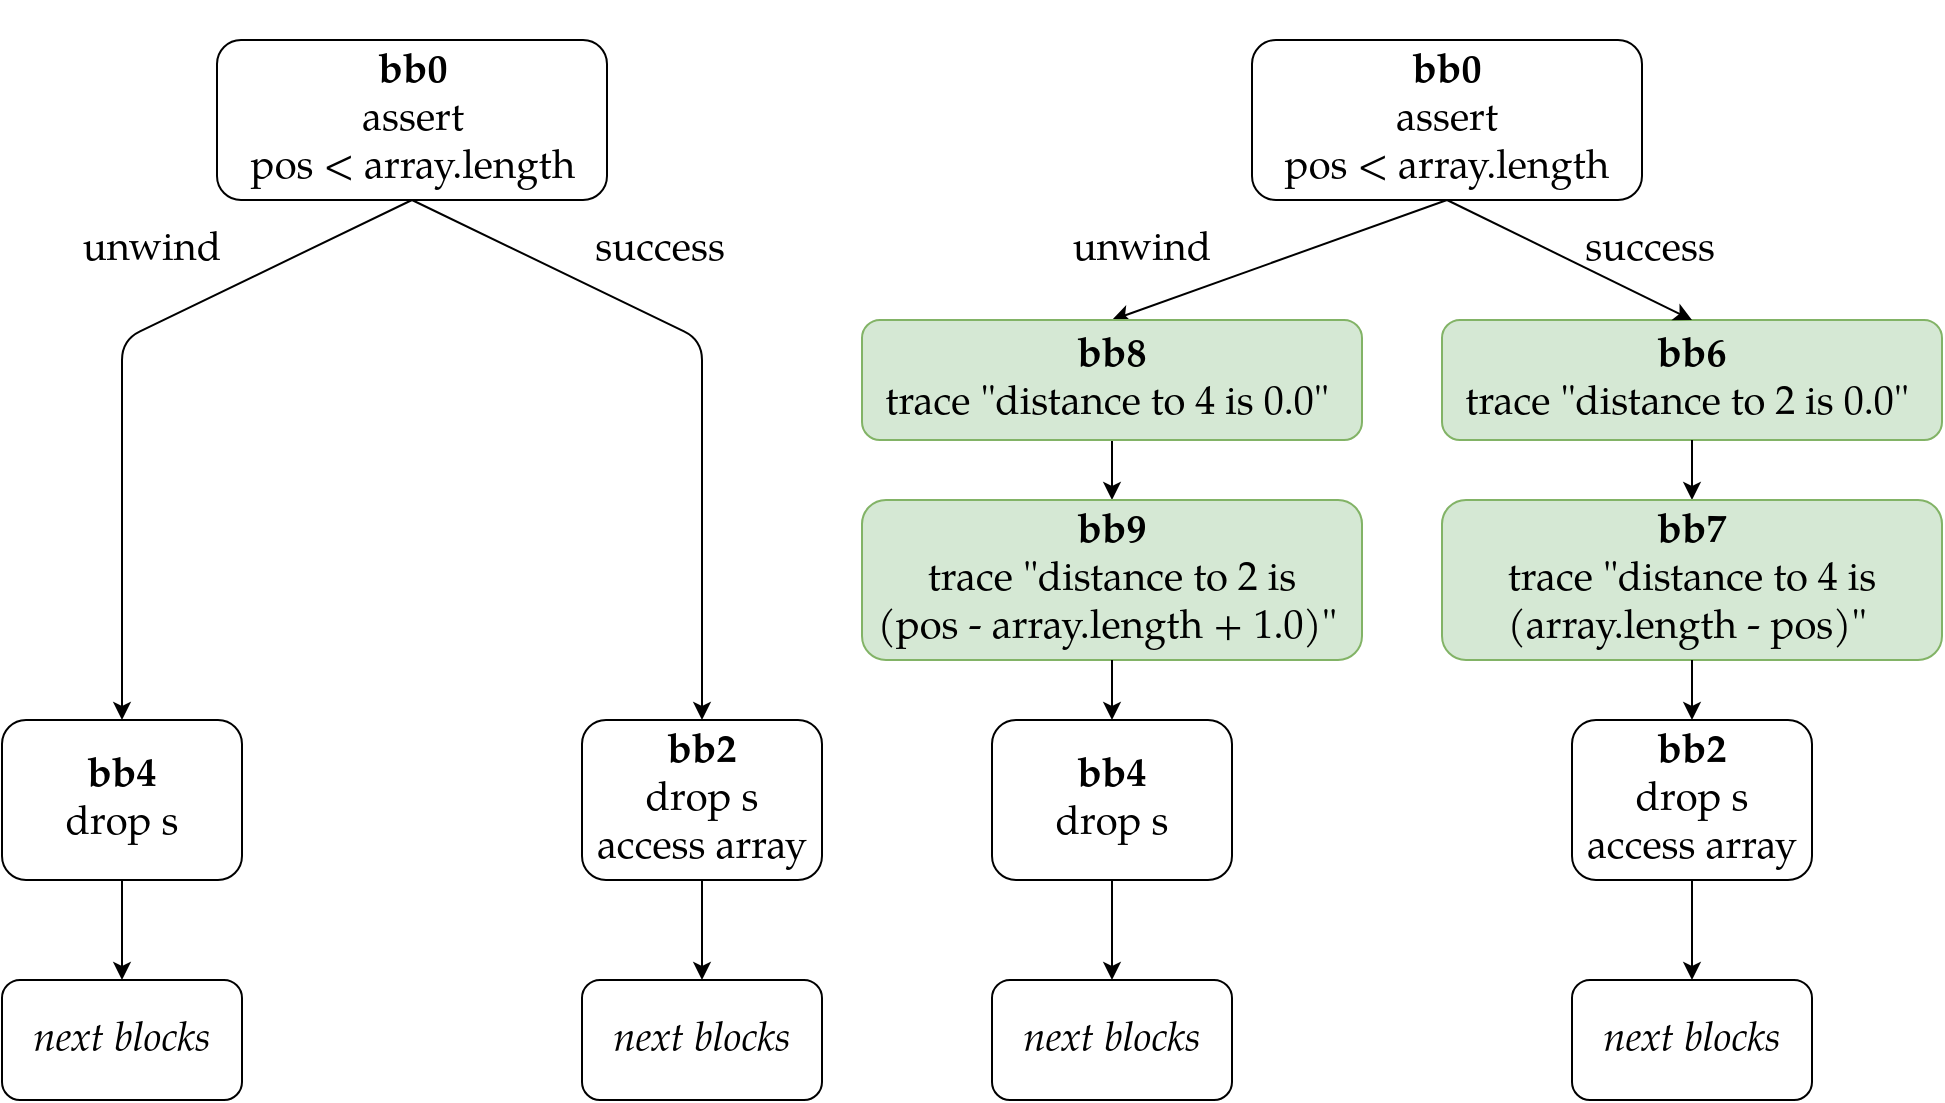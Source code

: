 <mxfile version="16.5.1" type="device"><diagram id="mtKesNsxuVSY4DAXMG3T" name="Page-1"><mxGraphModel dx="1933" dy="997" grid="1" gridSize="10" guides="1" tooltips="1" connect="1" arrows="1" fold="1" page="1" pageScale="1" pageWidth="827" pageHeight="1169" math="0" shadow="0"><root><mxCell id="0"/><mxCell id="1" parent="0"/><mxCell id="v6j9mXJMksomTZe7uBYo-1" value="&lt;font style=&quot;font-size: 20px;&quot;&gt;&lt;b style=&quot;font-size: 20px;&quot;&gt;bb0&lt;/b&gt;&lt;br style=&quot;font-size: 20px;&quot;&gt;assert &lt;br style=&quot;font-size: 20px;&quot;&gt;pos &amp;lt; array.length&lt;br style=&quot;font-size: 20px;&quot;&gt;&lt;/font&gt;" style="rounded=1;whiteSpace=wrap;html=1;fontSize=20;fontFamily=TeX Gyre Pagella;" parent="1" vertex="1"><mxGeometry x="185" y="140" width="195" height="80" as="geometry"/></mxCell><mxCell id="v6j9mXJMksomTZe7uBYo-3" value="" style="endArrow=classic;html=1;rounded=0;fontSize=20;exitX=0.5;exitY=1;exitDx=0;exitDy=0;entryX=0.5;entryY=0;entryDx=0;entryDy=0;fontFamily=TeX Gyre Pagella;" parent="1" source="v6j9mXJMksomTZe7uBYo-1" target="v6j9mXJMksomTZe7uBYo-17" edge="1"><mxGeometry width="50" height="50" relative="1" as="geometry"><mxPoint x="140" y="440" as="sourcePoint"/><mxPoint x="135" y="320" as="targetPoint"/></mxGeometry></mxCell><mxCell id="v6j9mXJMksomTZe7uBYo-4" value="&lt;font style=&quot;font-size: 20px;&quot;&gt;&lt;b style=&quot;font-size: 20px;&quot;&gt;bb6&lt;/b&gt;&lt;br style=&quot;font-size: 20px;&quot;&gt;trace &quot;distance to 2 is 0.0&quot;&amp;nbsp;&lt;br style=&quot;font-size: 20px;&quot;&gt;&lt;/font&gt;" style="rounded=1;whiteSpace=wrap;html=1;fillColor=#d5e8d4;strokeColor=#82b366;fontSize=20;fontFamily=TeX Gyre Pagella;" parent="1" vertex="1"><mxGeometry x="280" y="280" width="250" height="60" as="geometry"/></mxCell><mxCell id="v6j9mXJMksomTZe7uBYo-5" value="" style="endArrow=classic;html=1;rounded=0;fontSize=20;exitX=0.5;exitY=1;exitDx=0;exitDy=0;entryX=0.5;entryY=0;entryDx=0;entryDy=0;fontFamily=TeX Gyre Pagella;" parent="1" source="v6j9mXJMksomTZe7uBYo-1" target="v6j9mXJMksomTZe7uBYo-4" edge="1"><mxGeometry width="50" height="50" relative="1" as="geometry"><mxPoint x="380" y="390" as="sourcePoint"/><mxPoint x="430" y="340" as="targetPoint"/></mxGeometry></mxCell><mxCell id="v6j9mXJMksomTZe7uBYo-6" value="success" style="text;html=1;strokeColor=none;fillColor=none;align=center;verticalAlign=middle;whiteSpace=wrap;rounded=0;fontSize=20;fontFamily=TeX Gyre Pagella;" parent="1" vertex="1"><mxGeometry x="354" y="230" width="60" height="30" as="geometry"/></mxCell><mxCell id="v6j9mXJMksomTZe7uBYo-7" value="unwind" style="text;html=1;strokeColor=none;fillColor=none;align=center;verticalAlign=middle;whiteSpace=wrap;rounded=0;fontSize=20;fontFamily=TeX Gyre Pagella;" parent="1" vertex="1"><mxGeometry x="100" y="230" width="60" height="30" as="geometry"/></mxCell><mxCell id="v6j9mXJMksomTZe7uBYo-8" value="&lt;font style=&quot;font-size: 20px;&quot;&gt;&lt;b style=&quot;font-size: 20px;&quot;&gt;bb4&lt;/b&gt;&lt;br style=&quot;font-size: 20px;&quot;&gt;drop s&lt;br style=&quot;font-size: 20px;&quot;&gt;&lt;/font&gt;" style="rounded=1;whiteSpace=wrap;html=1;fontSize=20;fontFamily=TeX Gyre Pagella;" parent="1" vertex="1"><mxGeometry x="55" y="480" width="120" height="80" as="geometry"/></mxCell><mxCell id="v6j9mXJMksomTZe7uBYo-9" value="&lt;font style=&quot;font-size: 20px;&quot;&gt;&lt;b style=&quot;font-size: 20px;&quot;&gt;bb2&lt;/b&gt;&lt;br style=&quot;font-size: 20px;&quot;&gt;drop s&lt;br style=&quot;font-size: 20px;&quot;&gt;access array&lt;br style=&quot;font-size: 20px;&quot;&gt;&lt;/font&gt;" style="rounded=1;whiteSpace=wrap;html=1;fontSize=20;fontFamily=TeX Gyre Pagella;" parent="1" vertex="1"><mxGeometry x="345" y="480" width="120" height="80" as="geometry"/></mxCell><mxCell id="v6j9mXJMksomTZe7uBYo-12" value="&lt;font style=&quot;font-size: 20px;&quot;&gt;&lt;i style=&quot;font-size: 20px;&quot;&gt;next blocks&lt;/i&gt;&lt;br style=&quot;font-size: 20px;&quot;&gt;&lt;/font&gt;" style="rounded=1;whiteSpace=wrap;html=1;fontSize=20;fontFamily=TeX Gyre Pagella;" parent="1" vertex="1"><mxGeometry x="55" y="610" width="120" height="60" as="geometry"/></mxCell><mxCell id="v6j9mXJMksomTZe7uBYo-13" value="" style="endArrow=classic;html=1;rounded=0;fontSize=20;exitX=0.5;exitY=1;exitDx=0;exitDy=0;entryX=0.5;entryY=0;entryDx=0;entryDy=0;fontFamily=TeX Gyre Pagella;" parent="1" source="v6j9mXJMksomTZe7uBYo-17" target="v6j9mXJMksomTZe7uBYo-18" edge="1"><mxGeometry width="50" height="50" relative="1" as="geometry"><mxPoint x="135" y="380" as="sourcePoint"/><mxPoint x="135" y="450" as="targetPoint"/></mxGeometry></mxCell><mxCell id="v6j9mXJMksomTZe7uBYo-14" value="" style="endArrow=classic;html=1;rounded=0;fontSize=20;exitX=0.5;exitY=1;exitDx=0;exitDy=0;entryX=0.5;entryY=0;entryDx=0;entryDy=0;fontFamily=TeX Gyre Pagella;" parent="1" source="v6j9mXJMksomTZe7uBYo-4" target="v6j9mXJMksomTZe7uBYo-16" edge="1"><mxGeometry width="50" height="50" relative="1" as="geometry"><mxPoint x="580" y="530" as="sourcePoint"/><mxPoint x="420" y="450" as="targetPoint"/></mxGeometry></mxCell><mxCell id="v6j9mXJMksomTZe7uBYo-16" value="&lt;font style=&quot;font-size: 20px;&quot;&gt;&lt;b style=&quot;font-size: 20px;&quot;&gt;bb7&lt;/b&gt;&lt;br style=&quot;font-size: 20px;&quot;&gt;trace &quot;distance to 4 is &lt;br style=&quot;font-size: 20px;&quot;&gt;(array.length - pos)&quot;&amp;nbsp;&lt;br style=&quot;font-size: 20px;&quot;&gt;&lt;/font&gt;" style="rounded=1;whiteSpace=wrap;html=1;fillColor=#d5e8d4;strokeColor=#82b366;fontSize=20;fontFamily=TeX Gyre Pagella;" parent="1" vertex="1"><mxGeometry x="280" y="370" width="250" height="80" as="geometry"/></mxCell><mxCell id="v6j9mXJMksomTZe7uBYo-17" value="&lt;font style=&quot;font-size: 20px;&quot;&gt;&lt;b style=&quot;font-size: 20px;&quot;&gt;bb8&lt;/b&gt;&lt;br style=&quot;font-size: 20px;&quot;&gt;trace &quot;distance to 4 is 0.0&quot;&amp;nbsp;&lt;br style=&quot;font-size: 20px;&quot;&gt;&lt;/font&gt;" style="rounded=1;whiteSpace=wrap;html=1;fillColor=#d5e8d4;strokeColor=#82b366;fontSize=20;fontFamily=TeX Gyre Pagella;" parent="1" vertex="1"><mxGeometry x="-10" y="280" width="250" height="60" as="geometry"/></mxCell><mxCell id="v6j9mXJMksomTZe7uBYo-18" value="&lt;font style=&quot;font-size: 20px;&quot;&gt;&lt;b style=&quot;font-size: 20px;&quot;&gt;bb9&lt;/b&gt;&lt;br style=&quot;font-size: 20px;&quot;&gt;trace &quot;distance to 2 is &lt;br style=&quot;font-size: 20px;&quot;&gt;(pos - array.length + 1.0)&quot;&amp;nbsp;&lt;br style=&quot;font-size: 20px;&quot;&gt;&lt;/font&gt;" style="rounded=1;whiteSpace=wrap;html=1;fillColor=#d5e8d4;strokeColor=#82b366;fontSize=20;fontFamily=TeX Gyre Pagella;" parent="1" vertex="1"><mxGeometry x="-10" y="370" width="250" height="80" as="geometry"/></mxCell><mxCell id="v6j9mXJMksomTZe7uBYo-19" value="" style="endArrow=classic;html=1;rounded=0;fontSize=20;exitX=0.5;exitY=1;exitDx=0;exitDy=0;entryX=0.5;entryY=0;entryDx=0;entryDy=0;fontFamily=TeX Gyre Pagella;" parent="1" source="v6j9mXJMksomTZe7uBYo-18" target="v6j9mXJMksomTZe7uBYo-8" edge="1"><mxGeometry width="50" height="50" relative="1" as="geometry"><mxPoint x="-70" y="680" as="sourcePoint"/><mxPoint x="-20" y="630" as="targetPoint"/></mxGeometry></mxCell><mxCell id="v6j9mXJMksomTZe7uBYo-20" value="" style="endArrow=classic;html=1;rounded=0;fontSize=20;exitX=0.5;exitY=1;exitDx=0;exitDy=0;entryX=0.5;entryY=0;entryDx=0;entryDy=0;fontFamily=TeX Gyre Pagella;" parent="1" source="v6j9mXJMksomTZe7uBYo-16" target="v6j9mXJMksomTZe7uBYo-9" edge="1"><mxGeometry width="50" height="50" relative="1" as="geometry"><mxPoint x="394.5" y="540" as="sourcePoint"/><mxPoint x="394.5" y="600" as="targetPoint"/></mxGeometry></mxCell><mxCell id="v6j9mXJMksomTZe7uBYo-21" value="" style="endArrow=classic;html=1;rounded=0;fontSize=20;exitX=0.5;exitY=1;exitDx=0;exitDy=0;entryX=0.5;entryY=0;entryDx=0;entryDy=0;fontFamily=TeX Gyre Pagella;" parent="1" source="v6j9mXJMksomTZe7uBYo-8" target="v6j9mXJMksomTZe7uBYo-12" edge="1"><mxGeometry width="50" height="50" relative="1" as="geometry"><mxPoint x="30" y="700" as="sourcePoint"/><mxPoint x="80" y="650" as="targetPoint"/></mxGeometry></mxCell><mxCell id="v6j9mXJMksomTZe7uBYo-22" value="" style="endArrow=classic;html=1;rounded=0;fontSize=20;exitX=0.5;exitY=1;exitDx=0;exitDy=0;entryX=0.5;entryY=0;entryDx=0;entryDy=0;fontFamily=TeX Gyre Pagella;" parent="1" source="v6j9mXJMksomTZe7uBYo-9" target="s0v0_Ke3-0rXSa0jnAtA-1" edge="1"><mxGeometry width="50" height="50" relative="1" as="geometry"><mxPoint x="460" y="650" as="sourcePoint"/><mxPoint x="405" y="610" as="targetPoint"/></mxGeometry></mxCell><mxCell id="v6j9mXJMksomTZe7uBYo-23" value="" style="rounded=0;whiteSpace=wrap;html=1;fontSize=20;fillColor=none;strokeColor=none;fontFamily=TeX Gyre Pagella;" parent="1" vertex="1"><mxGeometry x="200" y="140" width="120" height="10" as="geometry"/></mxCell><mxCell id="s0v0_Ke3-0rXSa0jnAtA-1" value="&lt;font style=&quot;font-size: 20px;&quot;&gt;&lt;i style=&quot;font-size: 20px;&quot;&gt;next blocks&lt;/i&gt;&lt;br style=&quot;font-size: 20px;&quot;&gt;&lt;/font&gt;" style="rounded=1;whiteSpace=wrap;html=1;fontSize=20;fontFamily=TeX Gyre Pagella;" parent="1" vertex="1"><mxGeometry x="345" y="610" width="120" height="60" as="geometry"/></mxCell><mxCell id="KDstbgXNyEojh9nRoi5r-19" value="" style="endArrow=classic;html=1;rounded=1;fontSize=20;exitX=0.5;exitY=1;exitDx=0;exitDy=0;entryX=0.5;entryY=0;entryDx=0;entryDy=0;fontFamily=TeX Gyre Pagella;" parent="1" source="EqZ6lCWxT_hWXfXHEF_d-1" target="KDstbgXNyEojh9nRoi5r-24" edge="1"><mxGeometry width="50" height="50" relative="1" as="geometry"><mxPoint x="-235" y="220" as="sourcePoint"/><mxPoint x="-380" y="280" as="targetPoint"/><Array as="points"><mxPoint x="-380" y="290"/></Array></mxGeometry></mxCell><mxCell id="KDstbgXNyEojh9nRoi5r-21" value="" style="endArrow=classic;html=1;rounded=1;fontSize=20;exitX=0.5;exitY=1;exitDx=0;exitDy=0;entryX=0.5;entryY=0;entryDx=0;entryDy=0;fontFamily=TeX Gyre Pagella;" parent="1" source="EqZ6lCWxT_hWXfXHEF_d-1" target="KDstbgXNyEojh9nRoi5r-25" edge="1"><mxGeometry width="50" height="50" relative="1" as="geometry"><mxPoint x="-235" y="220" as="sourcePoint"/><mxPoint x="-90" y="280" as="targetPoint"/><Array as="points"><mxPoint x="-90" y="290"/></Array></mxGeometry></mxCell><mxCell id="KDstbgXNyEojh9nRoi5r-22" value="success" style="text;html=1;strokeColor=none;fillColor=none;align=center;verticalAlign=middle;whiteSpace=wrap;rounded=0;fontSize=20;fontFamily=TeX Gyre Pagella;" parent="1" vertex="1"><mxGeometry x="-141" y="230" width="60" height="30" as="geometry"/></mxCell><mxCell id="KDstbgXNyEojh9nRoi5r-23" value="unwind" style="text;html=1;strokeColor=none;fillColor=none;align=center;verticalAlign=middle;whiteSpace=wrap;rounded=0;fontSize=20;fontFamily=TeX Gyre Pagella;" parent="1" vertex="1"><mxGeometry x="-395" y="230" width="60" height="30" as="geometry"/></mxCell><mxCell id="KDstbgXNyEojh9nRoi5r-24" value="&lt;font style=&quot;font-size: 20px;&quot;&gt;&lt;b style=&quot;font-size: 20px;&quot;&gt;bb4&lt;/b&gt;&lt;br style=&quot;font-size: 20px;&quot;&gt;drop s&lt;br style=&quot;font-size: 20px;&quot;&gt;&lt;/font&gt;" style="rounded=1;whiteSpace=wrap;html=1;fontSize=20;fontFamily=TeX Gyre Pagella;" parent="1" vertex="1"><mxGeometry x="-440" y="480" width="120" height="80" as="geometry"/></mxCell><mxCell id="KDstbgXNyEojh9nRoi5r-25" value="&lt;font style=&quot;font-size: 20px;&quot;&gt;&lt;b style=&quot;font-size: 20px;&quot;&gt;bb2&lt;/b&gt;&lt;br style=&quot;font-size: 20px;&quot;&gt;drop s&lt;br style=&quot;font-size: 20px;&quot;&gt;access array&lt;br style=&quot;font-size: 20px;&quot;&gt;&lt;/font&gt;" style="rounded=1;whiteSpace=wrap;html=1;fontSize=20;fontFamily=TeX Gyre Pagella;" parent="1" vertex="1"><mxGeometry x="-150" y="480" width="120" height="80" as="geometry"/></mxCell><mxCell id="KDstbgXNyEojh9nRoi5r-26" value="&lt;font style=&quot;font-size: 20px;&quot;&gt;&lt;i style=&quot;font-size: 20px;&quot;&gt;next blocks&lt;/i&gt;&lt;br style=&quot;font-size: 20px;&quot;&gt;&lt;/font&gt;" style="rounded=1;whiteSpace=wrap;html=1;fontSize=20;fontFamily=TeX Gyre Pagella;" parent="1" vertex="1"><mxGeometry x="-440" y="610" width="120" height="60" as="geometry"/></mxCell><mxCell id="KDstbgXNyEojh9nRoi5r-34" value="" style="endArrow=classic;html=1;rounded=0;fontSize=20;exitX=0.5;exitY=1;exitDx=0;exitDy=0;entryX=0.5;entryY=0;entryDx=0;entryDy=0;fontFamily=TeX Gyre Pagella;" parent="1" source="KDstbgXNyEojh9nRoi5r-24" target="KDstbgXNyEojh9nRoi5r-26" edge="1"><mxGeometry width="50" height="50" relative="1" as="geometry"><mxPoint x="-465" y="700" as="sourcePoint"/><mxPoint x="-415" y="650" as="targetPoint"/></mxGeometry></mxCell><mxCell id="KDstbgXNyEojh9nRoi5r-35" value="" style="endArrow=classic;html=1;rounded=0;fontSize=20;exitX=0.5;exitY=1;exitDx=0;exitDy=0;entryX=0.5;entryY=0;entryDx=0;entryDy=0;fontFamily=TeX Gyre Pagella;" parent="1" source="KDstbgXNyEojh9nRoi5r-25" target="KDstbgXNyEojh9nRoi5r-37" edge="1"><mxGeometry width="50" height="50" relative="1" as="geometry"><mxPoint x="-35" y="650" as="sourcePoint"/><mxPoint x="-90" y="610" as="targetPoint"/></mxGeometry></mxCell><mxCell id="KDstbgXNyEojh9nRoi5r-36" value="" style="rounded=0;whiteSpace=wrap;html=1;fontSize=20;fillColor=none;strokeColor=none;fontFamily=TeX Gyre Pagella;" parent="1" vertex="1"><mxGeometry x="-295" y="140" width="120" height="10" as="geometry"/></mxCell><mxCell id="KDstbgXNyEojh9nRoi5r-37" value="&lt;font style=&quot;font-size: 20px;&quot;&gt;&lt;i style=&quot;font-size: 20px;&quot;&gt;next blocks&lt;/i&gt;&lt;br style=&quot;font-size: 20px;&quot;&gt;&lt;/font&gt;" style="rounded=1;whiteSpace=wrap;html=1;fontSize=20;fontFamily=TeX Gyre Pagella;" parent="1" vertex="1"><mxGeometry x="-150" y="610" width="120" height="60" as="geometry"/></mxCell><mxCell id="EqZ6lCWxT_hWXfXHEF_d-1" value="&lt;font style=&quot;font-size: 20px;&quot;&gt;&lt;b style=&quot;font-size: 20px;&quot;&gt;bb0&lt;/b&gt;&lt;br style=&quot;font-size: 20px;&quot;&gt;assert &lt;br style=&quot;font-size: 20px;&quot;&gt;pos &amp;lt; array.length&lt;br style=&quot;font-size: 20px;&quot;&gt;&lt;/font&gt;" style="rounded=1;whiteSpace=wrap;html=1;fontSize=20;fontFamily=TeX Gyre Pagella;" parent="1" vertex="1"><mxGeometry x="-332.5" y="140" width="195" height="80" as="geometry"/></mxCell><mxCell id="wFT5GDX3yjzUTMd3c9lw-1" value="" style="rounded=0;whiteSpace=wrap;html=1;fontFamily=TeX Gyre Pagella;fontSize=20;fillColor=none;strokeColor=none;" vertex="1" parent="1"><mxGeometry x="-295" y="120" width="130" height="10" as="geometry"/></mxCell></root></mxGraphModel></diagram></mxfile>